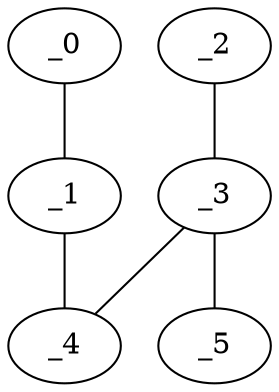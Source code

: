 graph WP1_0101 {
	_0	 [x="0.400636",
		y="3.05858"];
	_1	 [x="0.942011",
		y="0.441121"];
	_0 -- _1;
	_4	 [x="1.4573",
		y="1.8637"];
	_1 -- _4;
	_2	 [x="2.55156",
		y="3.14608"];
	_3	 [x="2.01",
		y="0.48"];
	_2 -- _3;
	_3 -- _4;
	_5	 [x="1.71205",
		y="1.88401"];
	_3 -- _5;
}

